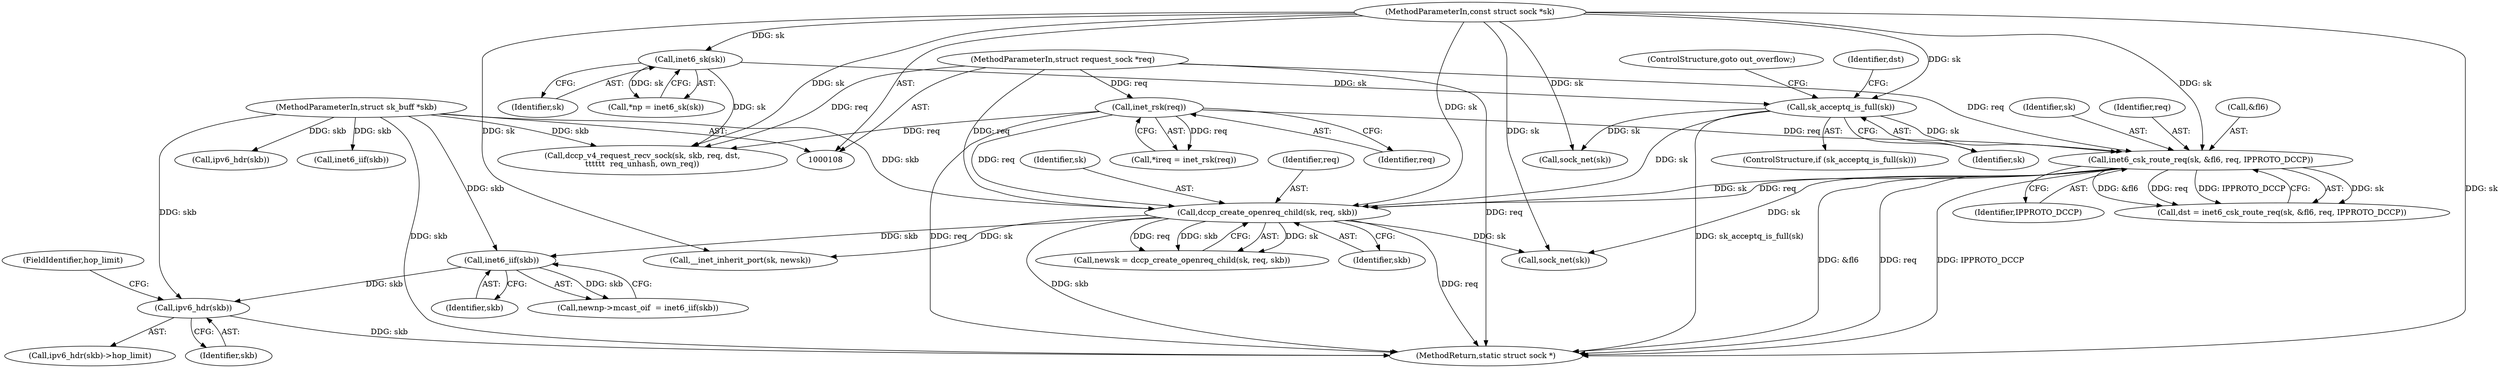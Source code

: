 digraph "0_linux_45f6fad84cc305103b28d73482b344d7f5b76f39_0@pointer" {
"1000373" [label="(Call,ipv6_hdr(skb))"];
"1000366" [label="(Call,inet6_iif(skb))"];
"1000254" [label="(Call,dccp_create_openreq_child(sk, req, skb))"];
"1000232" [label="(Call,sk_acceptq_is_full(sk))"];
"1000125" [label="(Call,inet6_sk(sk))"];
"1000109" [label="(MethodParameterIn,const struct sock *sk)"];
"1000242" [label="(Call,inet6_csk_route_req(sk, &fl6, req, IPPROTO_DCCP))"];
"1000119" [label="(Call,inet_rsk(req))"];
"1000111" [label="(MethodParameterIn,struct request_sock *req)"];
"1000110" [label="(MethodParameterIn,struct sk_buff *skb)"];
"1000255" [label="(Identifier,sk)"];
"1000254" [label="(Call,dccp_create_openreq_child(sk, req, skb))"];
"1000491" [label="(Call,sock_net(sk))"];
"1000366" [label="(Call,inet6_iif(skb))"];
"1000372" [label="(Call,ipv6_hdr(skb)->hop_limit)"];
"1000499" [label="(Call,sock_net(sk))"];
"1000220" [label="(Call,ipv6_hdr(skb))"];
"1000141" [label="(Call,dccp_v4_request_recv_sock(sk, skb, req, dst,\n\t\t\t\t\t\t  req_unhash, own_req))"];
"1000252" [label="(Call,newsk = dccp_create_openreq_child(sk, req, skb))"];
"1000367" [label="(Identifier,skb)"];
"1000123" [label="(Call,*np = inet6_sk(sk))"];
"1000435" [label="(Call,__inet_inherit_port(sk, newsk))"];
"1000125" [label="(Call,inet6_sk(sk))"];
"1000247" [label="(Identifier,IPPROTO_DCCP)"];
"1000119" [label="(Call,inet_rsk(req))"];
"1000257" [label="(Identifier,skb)"];
"1000120" [label="(Identifier,req)"];
"1000110" [label="(MethodParameterIn,struct sk_buff *skb)"];
"1000256" [label="(Identifier,req)"];
"1000240" [label="(Call,dst = inet6_csk_route_req(sk, &fl6, req, IPPROTO_DCCP))"];
"1000234" [label="(ControlStructure,goto out_overflow;)"];
"1000126" [label="(Identifier,sk)"];
"1000374" [label="(Identifier,skb)"];
"1000117" [label="(Call,*ireq = inet_rsk(req))"];
"1000244" [label="(Call,&fl6)"];
"1000375" [label="(FieldIdentifier,hop_limit)"];
"1000233" [label="(Identifier,sk)"];
"1000213" [label="(Call,inet6_iif(skb))"];
"1000111" [label="(MethodParameterIn,struct request_sock *req)"];
"1000231" [label="(ControlStructure,if (sk_acceptq_is_full(sk)))"];
"1000242" [label="(Call,inet6_csk_route_req(sk, &fl6, req, IPPROTO_DCCP))"];
"1000373" [label="(Call,ipv6_hdr(skb))"];
"1000237" [label="(Identifier,dst)"];
"1000362" [label="(Call,newnp->mcast_oif  = inet6_iif(skb))"];
"1000109" [label="(MethodParameterIn,const struct sock *sk)"];
"1000243" [label="(Identifier,sk)"];
"1000232" [label="(Call,sk_acceptq_is_full(sk))"];
"1000504" [label="(MethodReturn,static struct sock *)"];
"1000246" [label="(Identifier,req)"];
"1000373" -> "1000372"  [label="AST: "];
"1000373" -> "1000374"  [label="CFG: "];
"1000374" -> "1000373"  [label="AST: "];
"1000375" -> "1000373"  [label="CFG: "];
"1000373" -> "1000504"  [label="DDG: skb"];
"1000366" -> "1000373"  [label="DDG: skb"];
"1000110" -> "1000373"  [label="DDG: skb"];
"1000366" -> "1000362"  [label="AST: "];
"1000366" -> "1000367"  [label="CFG: "];
"1000367" -> "1000366"  [label="AST: "];
"1000362" -> "1000366"  [label="CFG: "];
"1000366" -> "1000362"  [label="DDG: skb"];
"1000254" -> "1000366"  [label="DDG: skb"];
"1000110" -> "1000366"  [label="DDG: skb"];
"1000254" -> "1000252"  [label="AST: "];
"1000254" -> "1000257"  [label="CFG: "];
"1000255" -> "1000254"  [label="AST: "];
"1000256" -> "1000254"  [label="AST: "];
"1000257" -> "1000254"  [label="AST: "];
"1000252" -> "1000254"  [label="CFG: "];
"1000254" -> "1000504"  [label="DDG: skb"];
"1000254" -> "1000504"  [label="DDG: req"];
"1000254" -> "1000252"  [label="DDG: sk"];
"1000254" -> "1000252"  [label="DDG: req"];
"1000254" -> "1000252"  [label="DDG: skb"];
"1000232" -> "1000254"  [label="DDG: sk"];
"1000242" -> "1000254"  [label="DDG: sk"];
"1000242" -> "1000254"  [label="DDG: req"];
"1000109" -> "1000254"  [label="DDG: sk"];
"1000119" -> "1000254"  [label="DDG: req"];
"1000111" -> "1000254"  [label="DDG: req"];
"1000110" -> "1000254"  [label="DDG: skb"];
"1000254" -> "1000435"  [label="DDG: sk"];
"1000254" -> "1000499"  [label="DDG: sk"];
"1000232" -> "1000231"  [label="AST: "];
"1000232" -> "1000233"  [label="CFG: "];
"1000233" -> "1000232"  [label="AST: "];
"1000234" -> "1000232"  [label="CFG: "];
"1000237" -> "1000232"  [label="CFG: "];
"1000232" -> "1000504"  [label="DDG: sk_acceptq_is_full(sk)"];
"1000125" -> "1000232"  [label="DDG: sk"];
"1000109" -> "1000232"  [label="DDG: sk"];
"1000232" -> "1000242"  [label="DDG: sk"];
"1000232" -> "1000491"  [label="DDG: sk"];
"1000125" -> "1000123"  [label="AST: "];
"1000125" -> "1000126"  [label="CFG: "];
"1000126" -> "1000125"  [label="AST: "];
"1000123" -> "1000125"  [label="CFG: "];
"1000125" -> "1000123"  [label="DDG: sk"];
"1000109" -> "1000125"  [label="DDG: sk"];
"1000125" -> "1000141"  [label="DDG: sk"];
"1000109" -> "1000108"  [label="AST: "];
"1000109" -> "1000504"  [label="DDG: sk"];
"1000109" -> "1000141"  [label="DDG: sk"];
"1000109" -> "1000242"  [label="DDG: sk"];
"1000109" -> "1000435"  [label="DDG: sk"];
"1000109" -> "1000491"  [label="DDG: sk"];
"1000109" -> "1000499"  [label="DDG: sk"];
"1000242" -> "1000240"  [label="AST: "];
"1000242" -> "1000247"  [label="CFG: "];
"1000243" -> "1000242"  [label="AST: "];
"1000244" -> "1000242"  [label="AST: "];
"1000246" -> "1000242"  [label="AST: "];
"1000247" -> "1000242"  [label="AST: "];
"1000240" -> "1000242"  [label="CFG: "];
"1000242" -> "1000504"  [label="DDG: &fl6"];
"1000242" -> "1000504"  [label="DDG: req"];
"1000242" -> "1000504"  [label="DDG: IPPROTO_DCCP"];
"1000242" -> "1000240"  [label="DDG: sk"];
"1000242" -> "1000240"  [label="DDG: &fl6"];
"1000242" -> "1000240"  [label="DDG: req"];
"1000242" -> "1000240"  [label="DDG: IPPROTO_DCCP"];
"1000119" -> "1000242"  [label="DDG: req"];
"1000111" -> "1000242"  [label="DDG: req"];
"1000242" -> "1000499"  [label="DDG: sk"];
"1000119" -> "1000117"  [label="AST: "];
"1000119" -> "1000120"  [label="CFG: "];
"1000120" -> "1000119"  [label="AST: "];
"1000117" -> "1000119"  [label="CFG: "];
"1000119" -> "1000504"  [label="DDG: req"];
"1000119" -> "1000117"  [label="DDG: req"];
"1000111" -> "1000119"  [label="DDG: req"];
"1000119" -> "1000141"  [label="DDG: req"];
"1000111" -> "1000108"  [label="AST: "];
"1000111" -> "1000504"  [label="DDG: req"];
"1000111" -> "1000141"  [label="DDG: req"];
"1000110" -> "1000108"  [label="AST: "];
"1000110" -> "1000504"  [label="DDG: skb"];
"1000110" -> "1000141"  [label="DDG: skb"];
"1000110" -> "1000213"  [label="DDG: skb"];
"1000110" -> "1000220"  [label="DDG: skb"];
}
